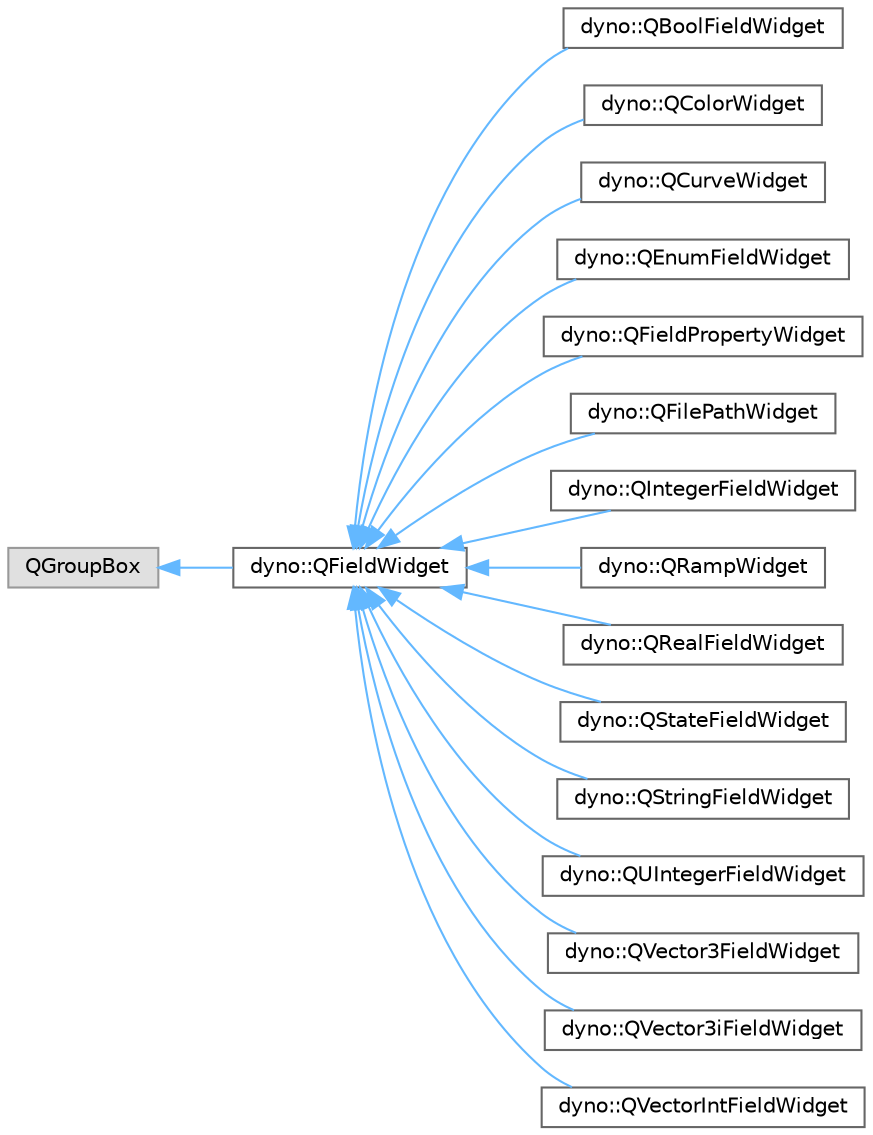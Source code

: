 digraph "Graphical Class Hierarchy"
{
 // LATEX_PDF_SIZE
  bgcolor="transparent";
  edge [fontname=Helvetica,fontsize=10,labelfontname=Helvetica,labelfontsize=10];
  node [fontname=Helvetica,fontsize=10,shape=box,height=0.2,width=0.4];
  rankdir="LR";
  Node0 [id="Node000000",label="QGroupBox",height=0.2,width=0.4,color="grey60", fillcolor="#E0E0E0", style="filled",tooltip=" "];
  Node0 -> Node1 [id="edge458_Node000000_Node000001",dir="back",color="steelblue1",style="solid",tooltip=" "];
  Node1 [id="Node000001",label="dyno::QFieldWidget",height=0.2,width=0.4,color="grey40", fillcolor="white", style="filled",URL="$classdyno_1_1_q_field_widget.html",tooltip=" "];
  Node1 -> Node2 [id="edge459_Node000001_Node000002",dir="back",color="steelblue1",style="solid",tooltip=" "];
  Node2 [id="Node000002",label="dyno::QBoolFieldWidget",height=0.2,width=0.4,color="grey40", fillcolor="white", style="filled",URL="$classdyno_1_1_q_bool_field_widget.html",tooltip=" "];
  Node1 -> Node3 [id="edge460_Node000001_Node000003",dir="back",color="steelblue1",style="solid",tooltip=" "];
  Node3 [id="Node000003",label="dyno::QColorWidget",height=0.2,width=0.4,color="grey40", fillcolor="white", style="filled",URL="$classdyno_1_1_q_color_widget.html",tooltip=" "];
  Node1 -> Node4 [id="edge461_Node000001_Node000004",dir="back",color="steelblue1",style="solid",tooltip=" "];
  Node4 [id="Node000004",label="dyno::QCurveWidget",height=0.2,width=0.4,color="grey40", fillcolor="white", style="filled",URL="$classdyno_1_1_q_curve_widget.html",tooltip=" "];
  Node1 -> Node5 [id="edge462_Node000001_Node000005",dir="back",color="steelblue1",style="solid",tooltip=" "];
  Node5 [id="Node000005",label="dyno::QEnumFieldWidget",height=0.2,width=0.4,color="grey40", fillcolor="white", style="filled",URL="$classdyno_1_1_q_enum_field_widget.html",tooltip=" "];
  Node1 -> Node6 [id="edge463_Node000001_Node000006",dir="back",color="steelblue1",style="solid",tooltip=" "];
  Node6 [id="Node000006",label="dyno::QFieldPropertyWidget",height=0.2,width=0.4,color="grey40", fillcolor="white", style="filled",URL="$classdyno_1_1_q_field_property_widget.html",tooltip=" "];
  Node1 -> Node7 [id="edge464_Node000001_Node000007",dir="back",color="steelblue1",style="solid",tooltip=" "];
  Node7 [id="Node000007",label="dyno::QFilePathWidget",height=0.2,width=0.4,color="grey40", fillcolor="white", style="filled",URL="$classdyno_1_1_q_file_path_widget.html",tooltip=" "];
  Node1 -> Node8 [id="edge465_Node000001_Node000008",dir="back",color="steelblue1",style="solid",tooltip=" "];
  Node8 [id="Node000008",label="dyno::QIntegerFieldWidget",height=0.2,width=0.4,color="grey40", fillcolor="white", style="filled",URL="$classdyno_1_1_q_integer_field_widget.html",tooltip=" "];
  Node1 -> Node9 [id="edge466_Node000001_Node000009",dir="back",color="steelblue1",style="solid",tooltip=" "];
  Node9 [id="Node000009",label="dyno::QRampWidget",height=0.2,width=0.4,color="grey40", fillcolor="white", style="filled",URL="$classdyno_1_1_q_ramp_widget.html",tooltip=" "];
  Node1 -> Node10 [id="edge467_Node000001_Node000010",dir="back",color="steelblue1",style="solid",tooltip=" "];
  Node10 [id="Node000010",label="dyno::QRealFieldWidget",height=0.2,width=0.4,color="grey40", fillcolor="white", style="filled",URL="$classdyno_1_1_q_real_field_widget.html",tooltip=" "];
  Node1 -> Node11 [id="edge468_Node000001_Node000011",dir="back",color="steelblue1",style="solid",tooltip=" "];
  Node11 [id="Node000011",label="dyno::QStateFieldWidget",height=0.2,width=0.4,color="grey40", fillcolor="white", style="filled",URL="$classdyno_1_1_q_state_field_widget.html",tooltip=" "];
  Node1 -> Node12 [id="edge469_Node000001_Node000012",dir="back",color="steelblue1",style="solid",tooltip=" "];
  Node12 [id="Node000012",label="dyno::QStringFieldWidget",height=0.2,width=0.4,color="grey40", fillcolor="white", style="filled",URL="$classdyno_1_1_q_string_field_widget.html",tooltip=" "];
  Node1 -> Node13 [id="edge470_Node000001_Node000013",dir="back",color="steelblue1",style="solid",tooltip=" "];
  Node13 [id="Node000013",label="dyno::QUIntegerFieldWidget",height=0.2,width=0.4,color="grey40", fillcolor="white", style="filled",URL="$classdyno_1_1_q_u_integer_field_widget.html",tooltip=" "];
  Node1 -> Node14 [id="edge471_Node000001_Node000014",dir="back",color="steelblue1",style="solid",tooltip=" "];
  Node14 [id="Node000014",label="dyno::QVector3FieldWidget",height=0.2,width=0.4,color="grey40", fillcolor="white", style="filled",URL="$classdyno_1_1_q_vector3_field_widget.html",tooltip=" "];
  Node1 -> Node15 [id="edge472_Node000001_Node000015",dir="back",color="steelblue1",style="solid",tooltip=" "];
  Node15 [id="Node000015",label="dyno::QVector3iFieldWidget",height=0.2,width=0.4,color="grey40", fillcolor="white", style="filled",URL="$classdyno_1_1_q_vector3i_field_widget.html",tooltip=" "];
  Node1 -> Node16 [id="edge473_Node000001_Node000016",dir="back",color="steelblue1",style="solid",tooltip=" "];
  Node16 [id="Node000016",label="dyno::QVectorIntFieldWidget",height=0.2,width=0.4,color="grey40", fillcolor="white", style="filled",URL="$classdyno_1_1_q_vector_int_field_widget.html",tooltip=" "];
}
